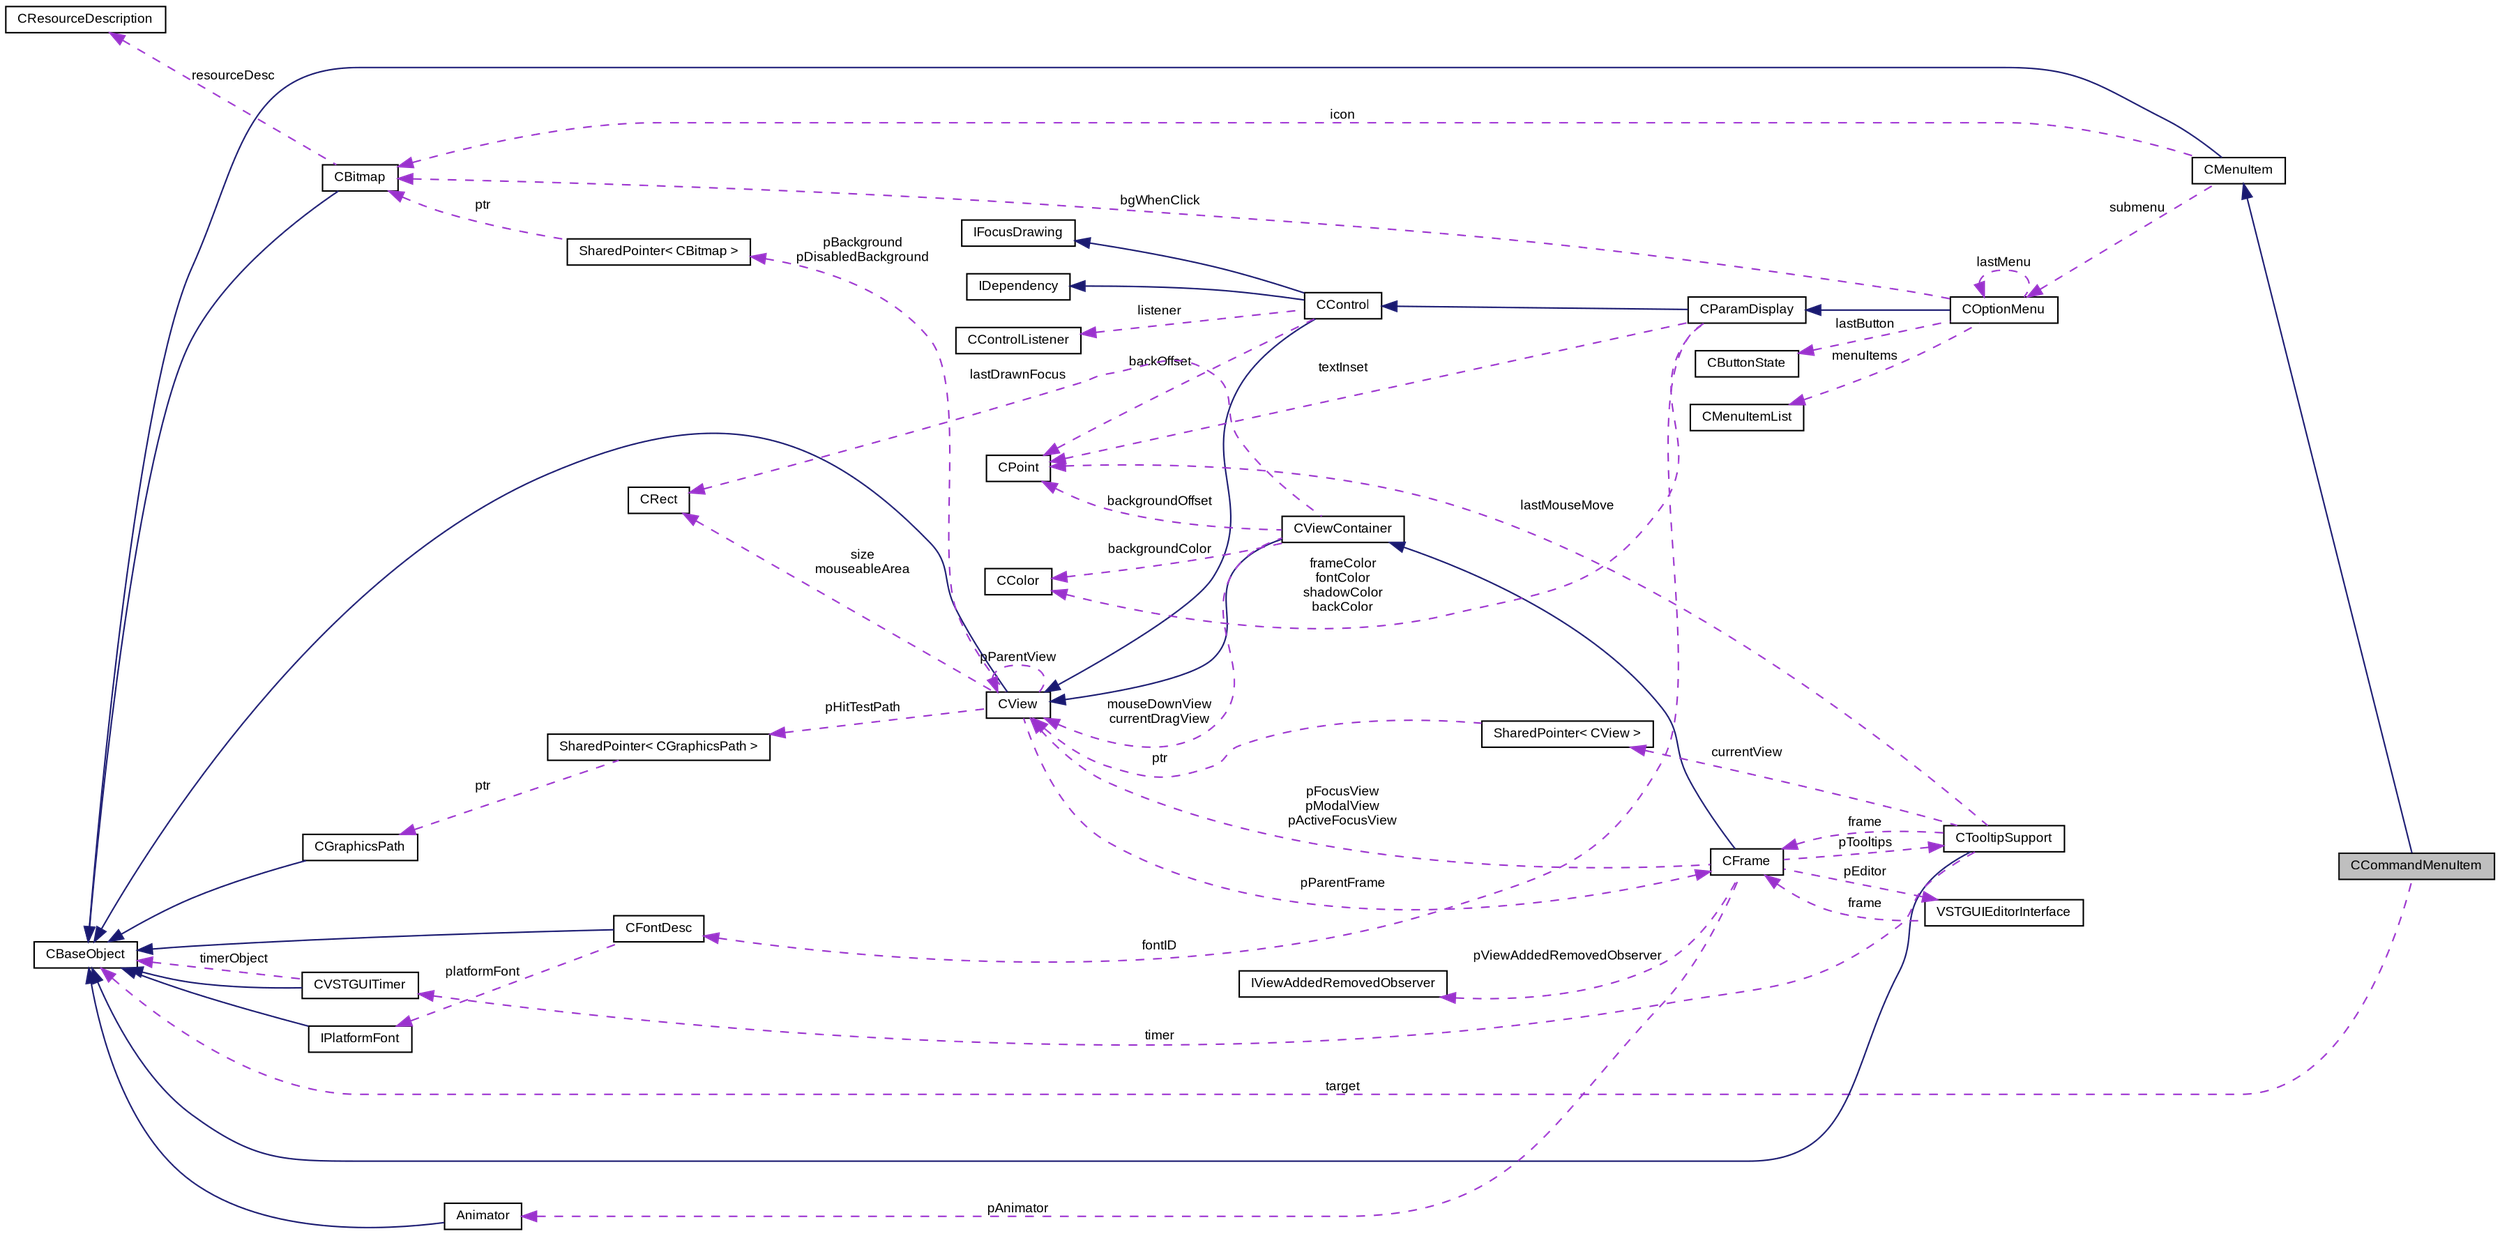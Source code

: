 digraph G
{
  bgcolor="transparent";
  edge [fontname="Arial",fontsize="9",labelfontname="Arial",labelfontsize="9"];
  node [fontname="Arial",fontsize="9",shape=record];
  rankdir=LR;
  Node1 [label="CCommandMenuItem",height=0.2,width=0.4,color="black", fillcolor="grey75", style="filled" fontcolor="black"];
  Node2 -> Node1 [dir=back,color="midnightblue",fontsize="9",style="solid",fontname="Arial"];
  Node2 [label="CMenuItem",height=0.2,width=0.4,color="black",URL="$class_v_s_t_g_u_i_1_1_c_menu_item.html",tooltip="a menu item"];
  Node3 -> Node2 [dir=back,color="midnightblue",fontsize="9",style="solid",fontname="Arial"];
  Node3 [label="CBaseObject",height=0.2,width=0.4,color="black",URL="$class_v_s_t_g_u_i_1_1_c_base_object.html",tooltip="Base Object with reference counter."];
  Node4 -> Node2 [dir=back,color="darkorchid3",fontsize="9",style="dashed",label="icon",fontname="Arial"];
  Node4 [label="CBitmap",height=0.2,width=0.4,color="black",URL="$class_v_s_t_g_u_i_1_1_c_bitmap.html",tooltip="Encapsulates various platform depended kinds of bitmaps."];
  Node3 -> Node4 [dir=back,color="midnightblue",fontsize="9",style="solid",fontname="Arial"];
  Node5 -> Node4 [dir=back,color="darkorchid3",fontsize="9",style="dashed",label="resourceDesc",fontname="Arial"];
  Node5 [label="CResourceDescription",height=0.2,width=0.4,color="black",URL="$class_v_s_t_g_u_i_1_1_c_resource_description.html",tooltip="Describes a resource by name or by ID."];
  Node6 -> Node2 [dir=back,color="darkorchid3",fontsize="9",style="dashed",label="submenu",fontname="Arial"];
  Node6 [label="COptionMenu",height=0.2,width=0.4,color="black",URL="$class_v_s_t_g_u_i_1_1_c_option_menu.html",tooltip="a popup menu control"];
  Node7 -> Node6 [dir=back,color="midnightblue",fontsize="9",style="solid",fontname="Arial"];
  Node7 [label="CParamDisplay",height=0.2,width=0.4,color="black",URL="$class_v_s_t_g_u_i_1_1_c_param_display.html",tooltip="a parameter display"];
  Node8 -> Node7 [dir=back,color="midnightblue",fontsize="9",style="solid",fontname="Arial"];
  Node8 [label="CControl",height=0.2,width=0.4,color="black",URL="$class_v_s_t_g_u_i_1_1_c_control.html",tooltip="base class of all VSTGUI controls"];
  Node9 -> Node8 [dir=back,color="midnightblue",fontsize="9",style="solid",fontname="Arial"];
  Node9 [label="CView",height=0.2,width=0.4,color="black",URL="$class_v_s_t_g_u_i_1_1_c_view.html",tooltip="Base Class of all view objects."];
  Node3 -> Node9 [dir=back,color="midnightblue",fontsize="9",style="solid",fontname="Arial"];
  Node10 -> Node9 [dir=back,color="darkorchid3",fontsize="9",style="dashed",label="pBackground\npDisabledBackground",fontname="Arial"];
  Node10 [label="SharedPointer\< CBitmap \>",height=0.2,width=0.4,color="black",URL="$class_v_s_t_g_u_i_1_1_shared_pointer.html"];
  Node4 -> Node10 [dir=back,color="darkorchid3",fontsize="9",style="dashed",label="ptr",fontname="Arial"];
  Node11 -> Node9 [dir=back,color="darkorchid3",fontsize="9",style="dashed",label="pParentFrame",fontname="Arial"];
  Node11 [label="CFrame",height=0.2,width=0.4,color="black",URL="$class_v_s_t_g_u_i_1_1_c_frame.html",tooltip="The CFrame is the parent container of all views."];
  Node12 -> Node11 [dir=back,color="midnightblue",fontsize="9",style="solid",fontname="Arial"];
  Node12 [label="CViewContainer",height=0.2,width=0.4,color="black",URL="$class_v_s_t_g_u_i_1_1_c_view_container.html",tooltip="Container Class of CView objects."];
  Node9 -> Node12 [dir=back,color="midnightblue",fontsize="9",style="solid",fontname="Arial"];
  Node9 -> Node12 [dir=back,color="darkorchid3",fontsize="9",style="dashed",label="mouseDownView\ncurrentDragView",fontname="Arial"];
  Node13 -> Node12 [dir=back,color="darkorchid3",fontsize="9",style="dashed",label="backgroundOffset",fontname="Arial"];
  Node13 [label="CPoint",height=0.2,width=0.4,color="black",URL="$struct_v_s_t_g_u_i_1_1_c_point.html",tooltip="Point structure."];
  Node14 -> Node12 [dir=back,color="darkorchid3",fontsize="9",style="dashed",label="backgroundColor",fontname="Arial"];
  Node14 [label="CColor",height=0.2,width=0.4,color="black",URL="$struct_v_s_t_g_u_i_1_1_c_color.html",tooltip="RGBA Color structure."];
  Node15 -> Node12 [dir=back,color="darkorchid3",fontsize="9",style="dashed",label="lastDrawnFocus",fontname="Arial"];
  Node15 [label="CRect",height=0.2,width=0.4,color="black",URL="$struct_v_s_t_g_u_i_1_1_c_rect.html",tooltip="Rect structure."];
  Node16 -> Node11 [dir=back,color="darkorchid3",fontsize="9",style="dashed",label="pViewAddedRemovedObserver",fontname="Arial"];
  Node16 [label="IViewAddedRemovedObserver",height=0.2,width=0.4,color="black",URL="$class_v_s_t_g_u_i_1_1_i_view_added_removed_observer.html",tooltip="view added removed observer interface for CFrame"];
  Node9 -> Node11 [dir=back,color="darkorchid3",fontsize="9",style="dashed",label="pFocusView\npModalView\npActiveFocusView",fontname="Arial"];
  Node17 -> Node11 [dir=back,color="darkorchid3",fontsize="9",style="dashed",label="pAnimator",fontname="Arial"];
  Node17 [label="Animator",height=0.2,width=0.4,color="black",URL="$class_v_s_t_g_u_i_1_1_animation_1_1_animator.html",tooltip="Animation runner."];
  Node3 -> Node17 [dir=back,color="midnightblue",fontsize="9",style="solid",fontname="Arial"];
  Node18 -> Node11 [dir=back,color="darkorchid3",fontsize="9",style="dashed",label="pTooltips",fontname="Arial"];
  Node18 [label="CTooltipSupport",height=0.2,width=0.4,color="black",URL="$class_v_s_t_g_u_i_1_1_c_tooltip_support.html",tooltip="Generic Tooltip Support class."];
  Node3 -> Node18 [dir=back,color="midnightblue",fontsize="9",style="solid",fontname="Arial"];
  Node11 -> Node18 [dir=back,color="darkorchid3",fontsize="9",style="dashed",label="frame",fontname="Arial"];
  Node19 -> Node18 [dir=back,color="darkorchid3",fontsize="9",style="dashed",label="currentView",fontname="Arial"];
  Node19 [label="SharedPointer\< CView \>",height=0.2,width=0.4,color="black",URL="$class_v_s_t_g_u_i_1_1_shared_pointer.html"];
  Node9 -> Node19 [dir=back,color="darkorchid3",fontsize="9",style="dashed",label="ptr",fontname="Arial"];
  Node13 -> Node18 [dir=back,color="darkorchid3",fontsize="9",style="dashed",label="lastMouseMove",fontname="Arial"];
  Node20 -> Node18 [dir=back,color="darkorchid3",fontsize="9",style="dashed",label="timer",fontname="Arial"];
  Node20 [label="CVSTGUITimer",height=0.2,width=0.4,color="black",URL="$class_v_s_t_g_u_i_1_1_c_v_s_t_g_u_i_timer.html",tooltip="A timer class, which posts timer messages to CBaseObjects."];
  Node3 -> Node20 [dir=back,color="midnightblue",fontsize="9",style="solid",fontname="Arial"];
  Node3 -> Node20 [dir=back,color="darkorchid3",fontsize="9",style="dashed",label="timerObject",fontname="Arial"];
  Node21 -> Node11 [dir=back,color="darkorchid3",fontsize="9",style="dashed",label="pEditor",fontname="Arial"];
  Node21 [label="VSTGUIEditorInterface",height=0.2,width=0.4,color="black",URL="$class_v_s_t_g_u_i_1_1_v_s_t_g_u_i_editor_interface.html"];
  Node11 -> Node21 [dir=back,color="darkorchid3",fontsize="9",style="dashed",label="frame",fontname="Arial"];
  Node9 -> Node9 [dir=back,color="darkorchid3",fontsize="9",style="dashed",label="pParentView",fontname="Arial"];
  Node22 -> Node9 [dir=back,color="darkorchid3",fontsize="9",style="dashed",label="pHitTestPath",fontname="Arial"];
  Node22 [label="SharedPointer\< CGraphicsPath \>",height=0.2,width=0.4,color="black",URL="$class_v_s_t_g_u_i_1_1_shared_pointer.html"];
  Node23 -> Node22 [dir=back,color="darkorchid3",fontsize="9",style="dashed",label="ptr",fontname="Arial"];
  Node23 [label="CGraphicsPath",height=0.2,width=0.4,color="black",URL="$class_v_s_t_g_u_i_1_1_c_graphics_path.html",tooltip="Graphics Path Object."];
  Node3 -> Node23 [dir=back,color="midnightblue",fontsize="9",style="solid",fontname="Arial"];
  Node15 -> Node9 [dir=back,color="darkorchid3",fontsize="9",style="dashed",label="size\nmouseableArea",fontname="Arial"];
  Node24 -> Node8 [dir=back,color="midnightblue",fontsize="9",style="solid",fontname="Arial"];
  Node24 [label="IFocusDrawing",height=0.2,width=0.4,color="black",URL="$class_v_s_t_g_u_i_1_1_i_focus_drawing.html",tooltip="Custom focus drawing interface."];
  Node25 -> Node8 [dir=back,color="midnightblue",fontsize="9",style="solid",fontname="Arial"];
  Node25 [label="IDependency",height=0.2,width=0.4,color="black",URL="$class_v_s_t_g_u_i_1_1_i_dependency.html",tooltip="simple dependency between objects."];
  Node26 -> Node8 [dir=back,color="darkorchid3",fontsize="9",style="dashed",label="listener",fontname="Arial"];
  Node26 [label="CControlListener",height=0.2,width=0.4,color="black",URL="$class_c_control_listener.html"];
  Node13 -> Node8 [dir=back,color="darkorchid3",fontsize="9",style="dashed",label="backOffset",fontname="Arial"];
  Node27 -> Node7 [dir=back,color="darkorchid3",fontsize="9",style="dashed",label="fontID",fontname="Arial"];
  Node27 [label="CFontDesc",height=0.2,width=0.4,color="black",URL="$class_v_s_t_g_u_i_1_1_c_font_desc.html",tooltip="font class"];
  Node3 -> Node27 [dir=back,color="midnightblue",fontsize="9",style="solid",fontname="Arial"];
  Node28 -> Node27 [dir=back,color="darkorchid3",fontsize="9",style="dashed",label="platformFont",fontname="Arial"];
  Node28 [label="IPlatformFont",height=0.2,width=0.4,color="black",URL="$class_v_s_t_g_u_i_1_1_i_platform_font.html",tooltip="platform font class"];
  Node3 -> Node28 [dir=back,color="midnightblue",fontsize="9",style="solid",fontname="Arial"];
  Node13 -> Node7 [dir=back,color="darkorchid3",fontsize="9",style="dashed",label="textInset",fontname="Arial"];
  Node14 -> Node7 [dir=back,color="darkorchid3",fontsize="9",style="dashed",label="frameColor\nfontColor\nshadowColor\nbackColor",fontname="Arial"];
  Node29 -> Node6 [dir=back,color="darkorchid3",fontsize="9",style="dashed",label="lastButton",fontname="Arial"];
  Node29 [label="CButtonState",height=0.2,width=0.4,color="black",URL="$class_v_s_t_g_u_i_1_1_c_button_state.html",tooltip="Button and Modifier state."];
  Node30 -> Node6 [dir=back,color="darkorchid3",fontsize="9",style="dashed",label="menuItems",fontname="Arial"];
  Node30 [label="CMenuItemList",height=0.2,width=0.4,color="black",URL="$class_v_s_t_g_u_i_1_1_c_menu_item_list.html"];
  Node6 -> Node6 [dir=back,color="darkorchid3",fontsize="9",style="dashed",label="lastMenu",fontname="Arial"];
  Node4 -> Node6 [dir=back,color="darkorchid3",fontsize="9",style="dashed",label="bgWhenClick",fontname="Arial"];
  Node3 -> Node1 [dir=back,color="darkorchid3",fontsize="9",style="dashed",label="target",fontname="Arial"];
}
